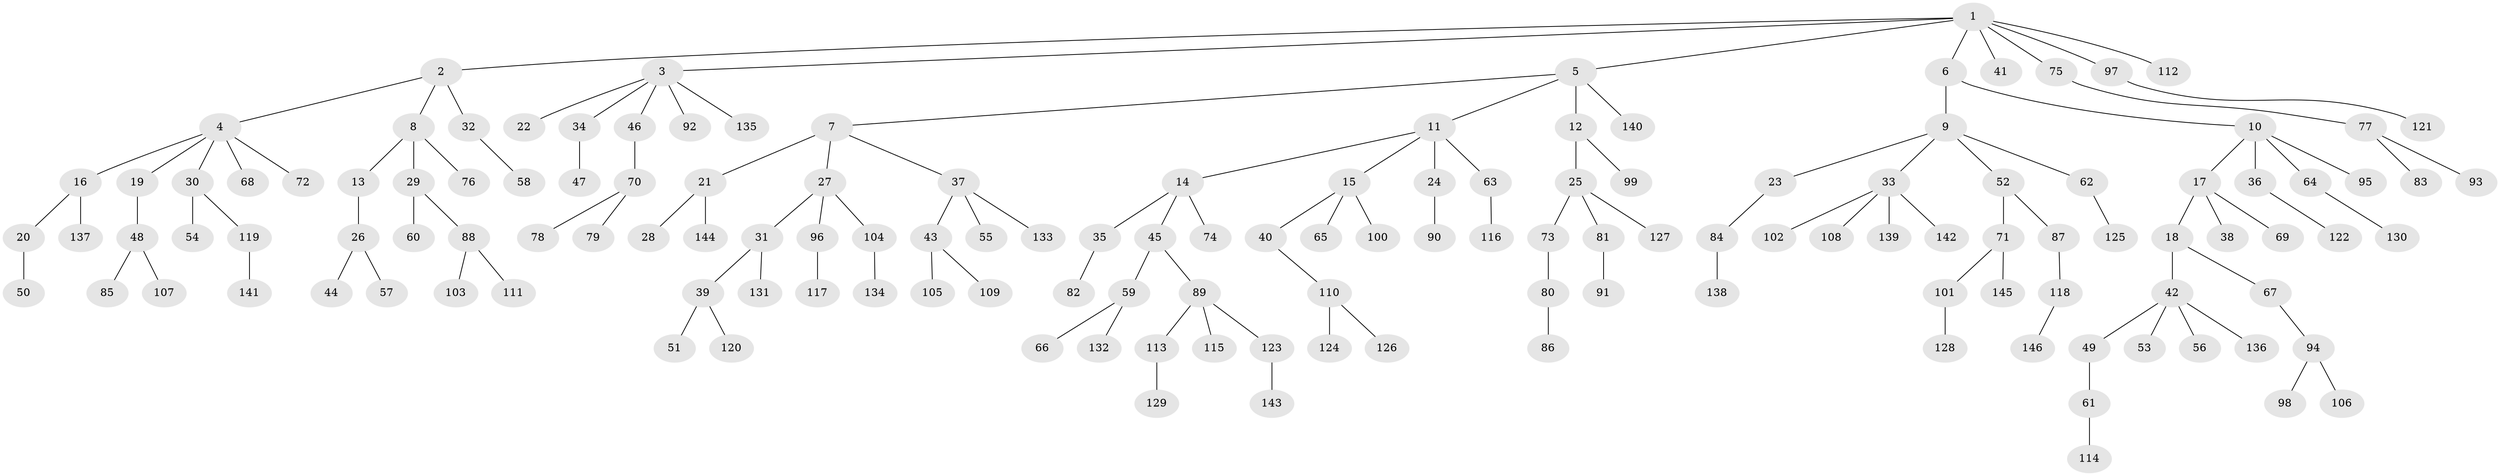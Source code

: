 // coarse degree distribution, {2: 0.273972602739726, 1: 0.684931506849315, 4: 0.0136986301369863, 47: 0.0136986301369863, 3: 0.0136986301369863}
// Generated by graph-tools (version 1.1) at 2025/57/03/04/25 21:57:03]
// undirected, 146 vertices, 145 edges
graph export_dot {
graph [start="1"]
  node [color=gray90,style=filled];
  1;
  2;
  3;
  4;
  5;
  6;
  7;
  8;
  9;
  10;
  11;
  12;
  13;
  14;
  15;
  16;
  17;
  18;
  19;
  20;
  21;
  22;
  23;
  24;
  25;
  26;
  27;
  28;
  29;
  30;
  31;
  32;
  33;
  34;
  35;
  36;
  37;
  38;
  39;
  40;
  41;
  42;
  43;
  44;
  45;
  46;
  47;
  48;
  49;
  50;
  51;
  52;
  53;
  54;
  55;
  56;
  57;
  58;
  59;
  60;
  61;
  62;
  63;
  64;
  65;
  66;
  67;
  68;
  69;
  70;
  71;
  72;
  73;
  74;
  75;
  76;
  77;
  78;
  79;
  80;
  81;
  82;
  83;
  84;
  85;
  86;
  87;
  88;
  89;
  90;
  91;
  92;
  93;
  94;
  95;
  96;
  97;
  98;
  99;
  100;
  101;
  102;
  103;
  104;
  105;
  106;
  107;
  108;
  109;
  110;
  111;
  112;
  113;
  114;
  115;
  116;
  117;
  118;
  119;
  120;
  121;
  122;
  123;
  124;
  125;
  126;
  127;
  128;
  129;
  130;
  131;
  132;
  133;
  134;
  135;
  136;
  137;
  138;
  139;
  140;
  141;
  142;
  143;
  144;
  145;
  146;
  1 -- 2;
  1 -- 3;
  1 -- 5;
  1 -- 6;
  1 -- 41;
  1 -- 75;
  1 -- 97;
  1 -- 112;
  2 -- 4;
  2 -- 8;
  2 -- 32;
  3 -- 22;
  3 -- 34;
  3 -- 46;
  3 -- 92;
  3 -- 135;
  4 -- 16;
  4 -- 19;
  4 -- 30;
  4 -- 68;
  4 -- 72;
  5 -- 7;
  5 -- 11;
  5 -- 12;
  5 -- 140;
  6 -- 9;
  6 -- 10;
  7 -- 21;
  7 -- 27;
  7 -- 37;
  8 -- 13;
  8 -- 29;
  8 -- 76;
  9 -- 23;
  9 -- 33;
  9 -- 52;
  9 -- 62;
  10 -- 17;
  10 -- 36;
  10 -- 64;
  10 -- 95;
  11 -- 14;
  11 -- 15;
  11 -- 24;
  11 -- 63;
  12 -- 25;
  12 -- 99;
  13 -- 26;
  14 -- 35;
  14 -- 45;
  14 -- 74;
  15 -- 40;
  15 -- 65;
  15 -- 100;
  16 -- 20;
  16 -- 137;
  17 -- 18;
  17 -- 38;
  17 -- 69;
  18 -- 42;
  18 -- 67;
  19 -- 48;
  20 -- 50;
  21 -- 28;
  21 -- 144;
  23 -- 84;
  24 -- 90;
  25 -- 73;
  25 -- 81;
  25 -- 127;
  26 -- 44;
  26 -- 57;
  27 -- 31;
  27 -- 96;
  27 -- 104;
  29 -- 60;
  29 -- 88;
  30 -- 54;
  30 -- 119;
  31 -- 39;
  31 -- 131;
  32 -- 58;
  33 -- 102;
  33 -- 108;
  33 -- 139;
  33 -- 142;
  34 -- 47;
  35 -- 82;
  36 -- 122;
  37 -- 43;
  37 -- 55;
  37 -- 133;
  39 -- 51;
  39 -- 120;
  40 -- 110;
  42 -- 49;
  42 -- 53;
  42 -- 56;
  42 -- 136;
  43 -- 105;
  43 -- 109;
  45 -- 59;
  45 -- 89;
  46 -- 70;
  48 -- 85;
  48 -- 107;
  49 -- 61;
  52 -- 71;
  52 -- 87;
  59 -- 66;
  59 -- 132;
  61 -- 114;
  62 -- 125;
  63 -- 116;
  64 -- 130;
  67 -- 94;
  70 -- 78;
  70 -- 79;
  71 -- 101;
  71 -- 145;
  73 -- 80;
  75 -- 77;
  77 -- 83;
  77 -- 93;
  80 -- 86;
  81 -- 91;
  84 -- 138;
  87 -- 118;
  88 -- 103;
  88 -- 111;
  89 -- 113;
  89 -- 115;
  89 -- 123;
  94 -- 98;
  94 -- 106;
  96 -- 117;
  97 -- 121;
  101 -- 128;
  104 -- 134;
  110 -- 124;
  110 -- 126;
  113 -- 129;
  118 -- 146;
  119 -- 141;
  123 -- 143;
}
